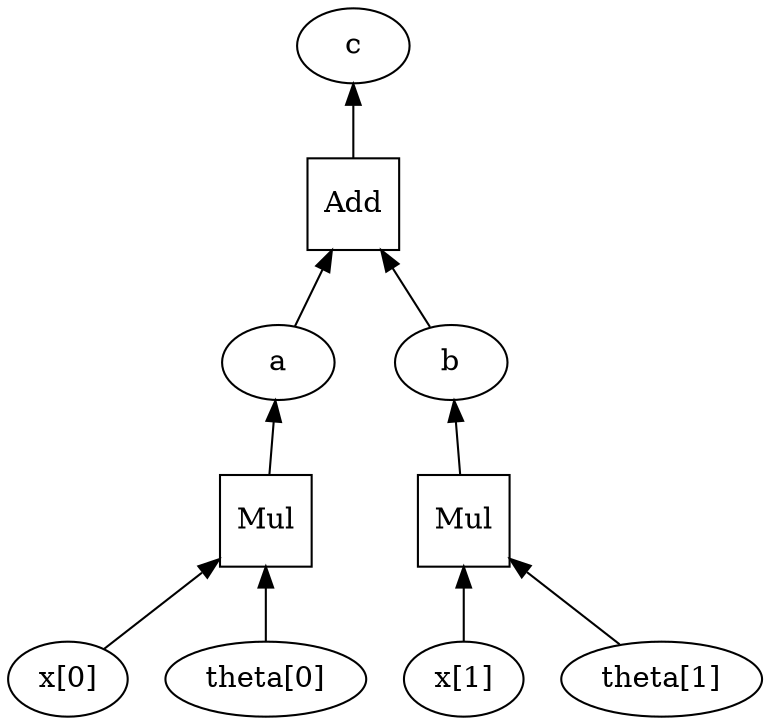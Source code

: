 digraph g {
    rankdir=BT

    x0 [label="x[0]"];
    x1 [label="x[1]"];
    theta0 [label="theta[0]"];
    theta1 [label="theta[1]"];
    a b c;
    Mul1 [label="Mul", shape="square"];
    Mul2 [label="Mul", shape="square"];
    Add [label="Add", shape="square"];
    x0->Mul1;
    theta0->Mul1;
    x1->Mul2;
    theta1->Mul2;
    Mul1->a;
    Mul2->b;
    a->Add;
    b->Add;
    Add->c;
}